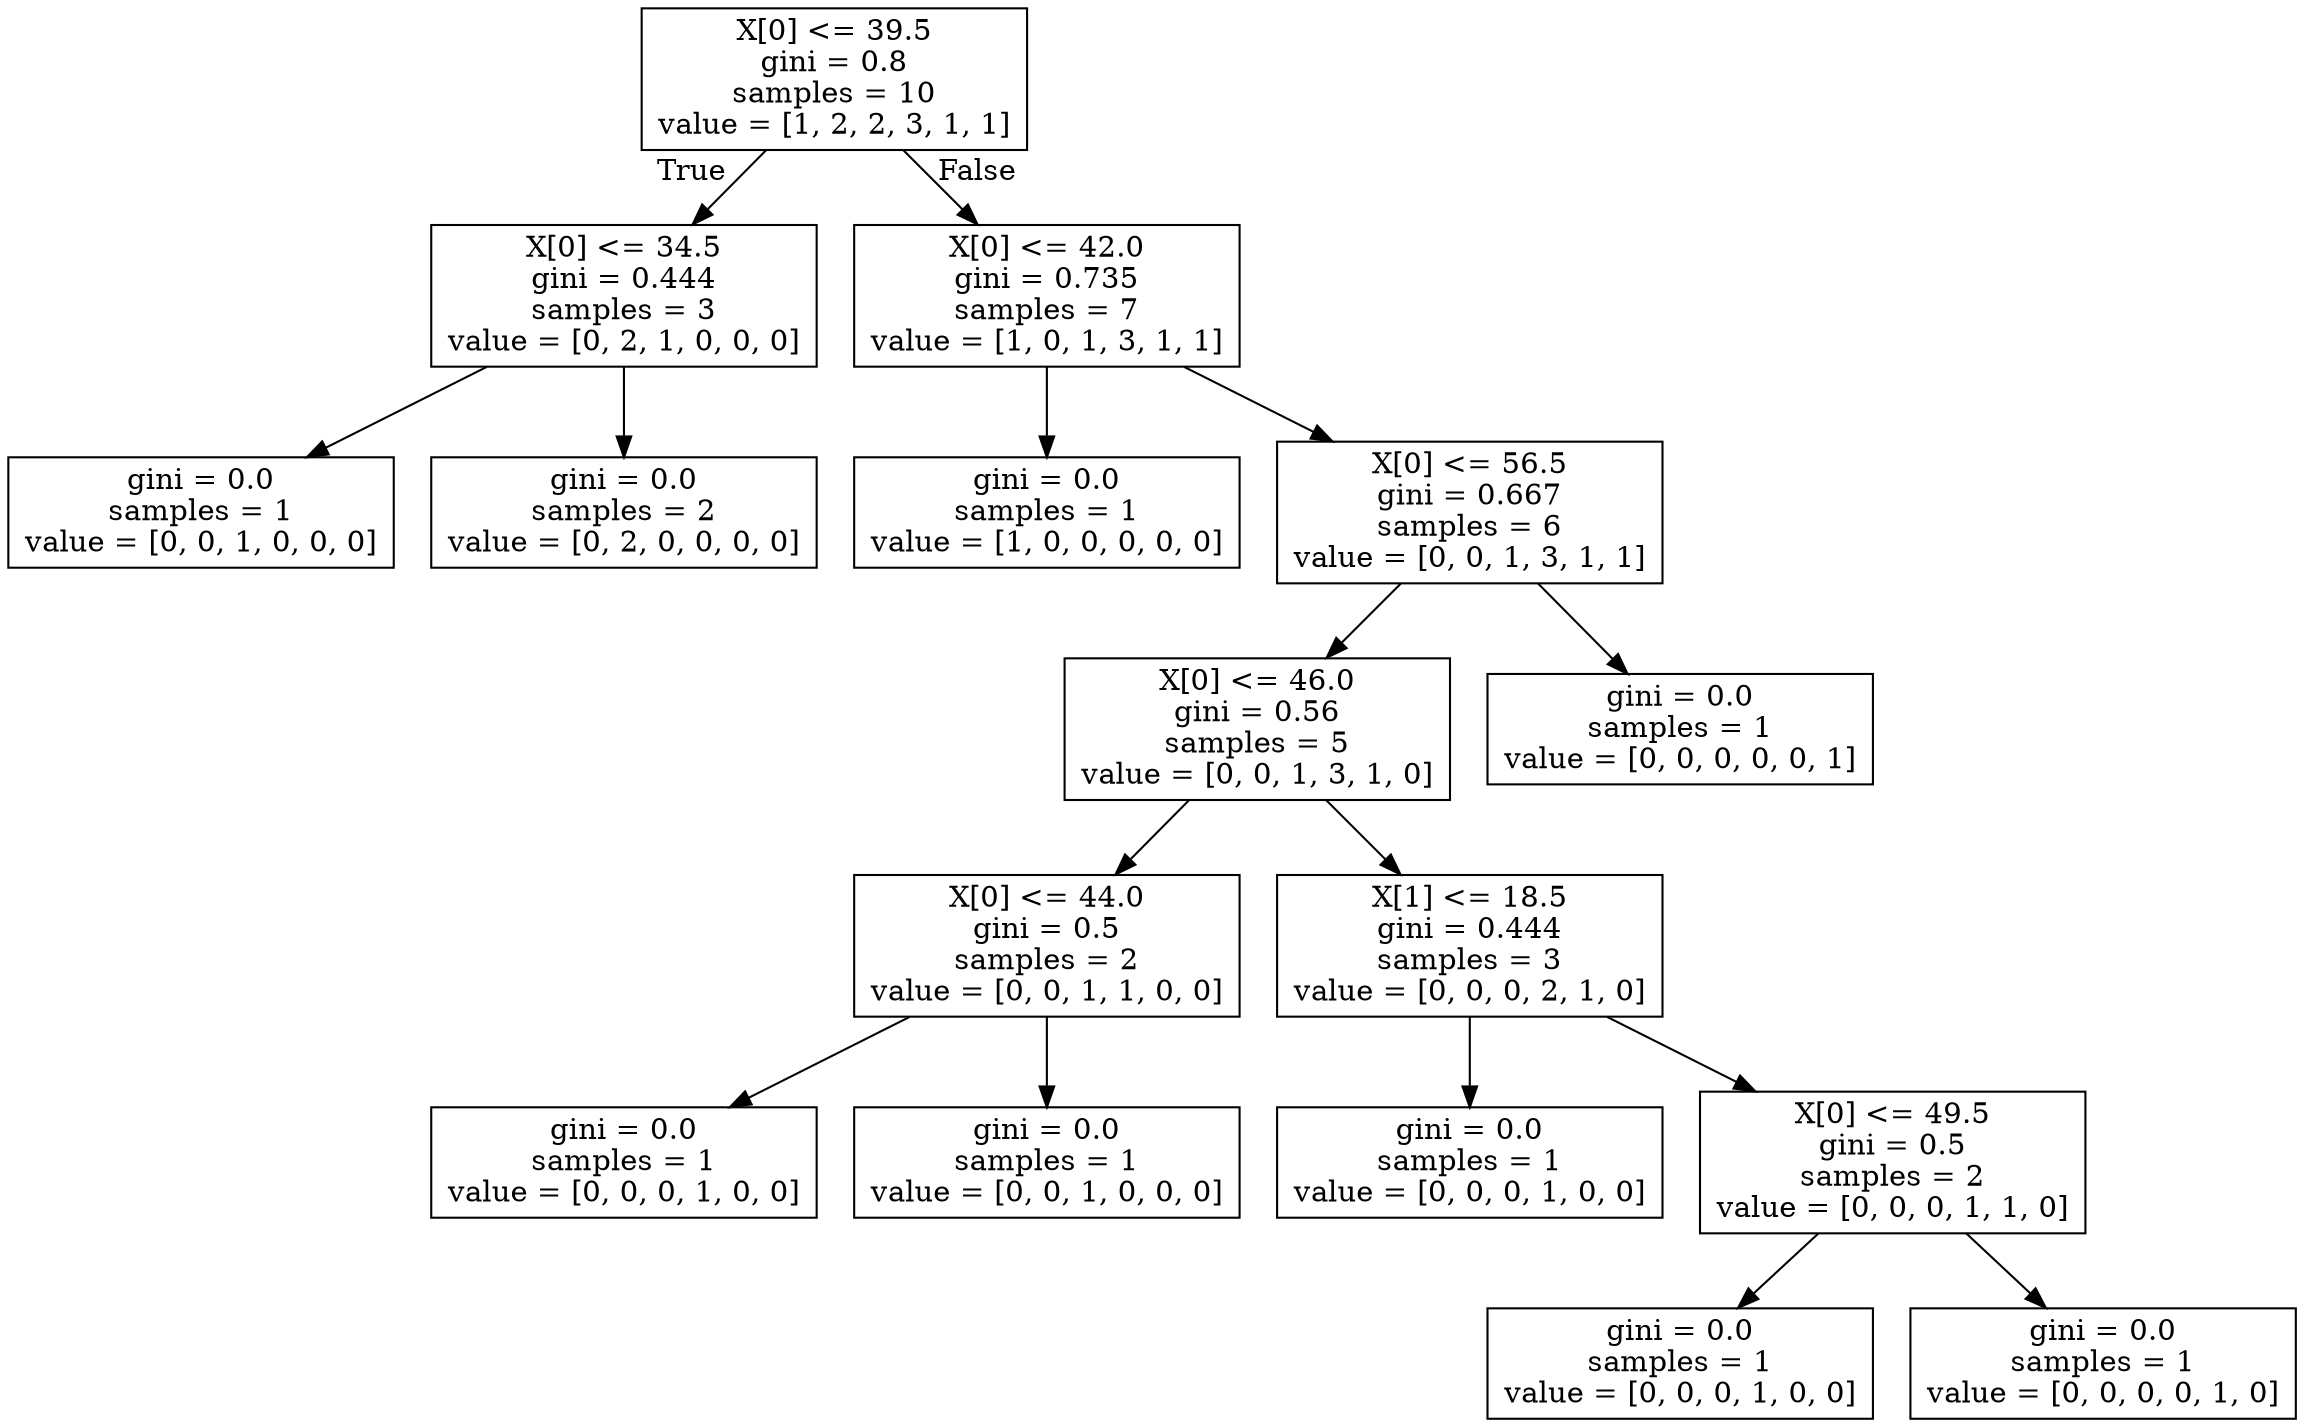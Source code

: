 digraph Tree {
node [shape=box] ;
0 [label="X[0] <= 39.5\ngini = 0.8\nsamples = 10\nvalue = [1, 2, 2, 3, 1, 1]"] ;
1 [label="X[0] <= 34.5\ngini = 0.444\nsamples = 3\nvalue = [0, 2, 1, 0, 0, 0]"] ;
0 -> 1 [labeldistance=2.5, labelangle=45, headlabel="True"] ;
2 [label="gini = 0.0\nsamples = 1\nvalue = [0, 0, 1, 0, 0, 0]"] ;
1 -> 2 ;
3 [label="gini = 0.0\nsamples = 2\nvalue = [0, 2, 0, 0, 0, 0]"] ;
1 -> 3 ;
4 [label="X[0] <= 42.0\ngini = 0.735\nsamples = 7\nvalue = [1, 0, 1, 3, 1, 1]"] ;
0 -> 4 [labeldistance=2.5, labelangle=-45, headlabel="False"] ;
5 [label="gini = 0.0\nsamples = 1\nvalue = [1, 0, 0, 0, 0, 0]"] ;
4 -> 5 ;
6 [label="X[0] <= 56.5\ngini = 0.667\nsamples = 6\nvalue = [0, 0, 1, 3, 1, 1]"] ;
4 -> 6 ;
7 [label="X[0] <= 46.0\ngini = 0.56\nsamples = 5\nvalue = [0, 0, 1, 3, 1, 0]"] ;
6 -> 7 ;
8 [label="X[0] <= 44.0\ngini = 0.5\nsamples = 2\nvalue = [0, 0, 1, 1, 0, 0]"] ;
7 -> 8 ;
9 [label="gini = 0.0\nsamples = 1\nvalue = [0, 0, 0, 1, 0, 0]"] ;
8 -> 9 ;
10 [label="gini = 0.0\nsamples = 1\nvalue = [0, 0, 1, 0, 0, 0]"] ;
8 -> 10 ;
11 [label="X[1] <= 18.5\ngini = 0.444\nsamples = 3\nvalue = [0, 0, 0, 2, 1, 0]"] ;
7 -> 11 ;
12 [label="gini = 0.0\nsamples = 1\nvalue = [0, 0, 0, 1, 0, 0]"] ;
11 -> 12 ;
13 [label="X[0] <= 49.5\ngini = 0.5\nsamples = 2\nvalue = [0, 0, 0, 1, 1, 0]"] ;
11 -> 13 ;
14 [label="gini = 0.0\nsamples = 1\nvalue = [0, 0, 0, 1, 0, 0]"] ;
13 -> 14 ;
15 [label="gini = 0.0\nsamples = 1\nvalue = [0, 0, 0, 0, 1, 0]"] ;
13 -> 15 ;
16 [label="gini = 0.0\nsamples = 1\nvalue = [0, 0, 0, 0, 0, 1]"] ;
6 -> 16 ;
}
